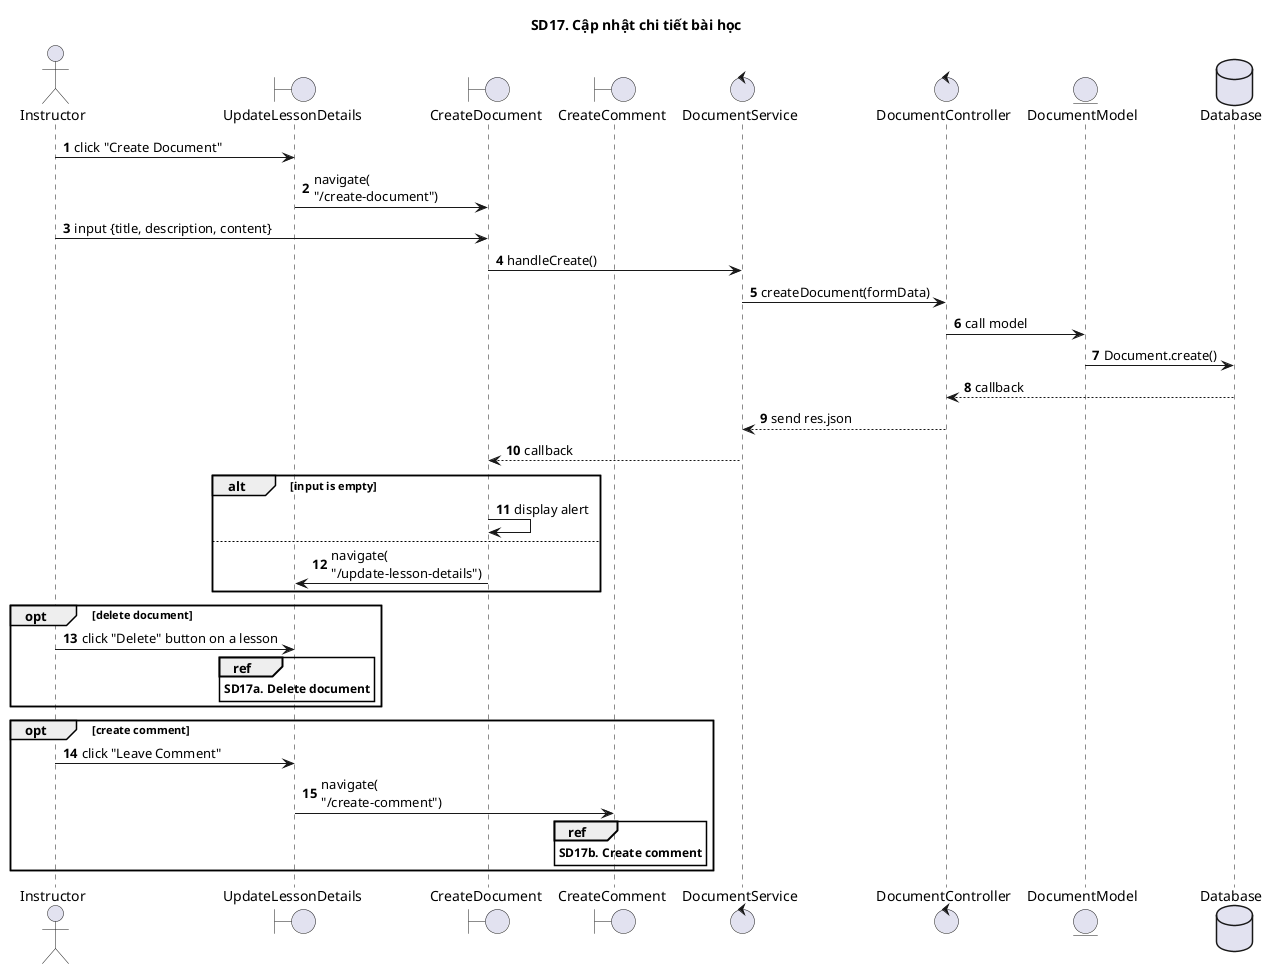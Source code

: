 @startuml SQ

autonumber

title SD17. Cập nhật chi tiết bài học

actor "Instructor"
boundary "UpdateLessonDetails"
boundary "CreateDocument"
boundary "CreateComment"
control "DocumentService"
control "DocumentController"
entity "DocumentModel"
database "Database" as Database

Instructor -> UpdateLessonDetails: click "Create Document"
UpdateLessonDetails -> CreateDocument: navigate(\n"/create-document")
Instructor -> CreateDocument: input {title, description, content}
CreateDocument -> DocumentService: handleCreate()
DocumentService -> DocumentController: createDocument(formData)
DocumentController -> DocumentModel: call model
DocumentModel -> Database: Document.create()
Database --> DocumentController: callback
DocumentController --> DocumentService: send res.json
DocumentService --> CreateDocument: callback

alt input is empty
CreateDocument -> CreateDocument: display alert
else
CreateDocument -> UpdateLessonDetails: navigate(\n"/update-lesson-details")
end

opt delete document
Instructor -> UpdateLessonDetails: click "Delete" button on a lesson
ref over UpdateLessonDetails
**SD17a. Delete document**
end ref
end

opt create comment
Instructor -> UpdateLessonDetails: click "Leave Comment"
UpdateLessonDetails -> CreateComment: navigate(\n"/create-comment")
ref over CreateComment
**SD17b. Create comment**
end ref
end
@enduml